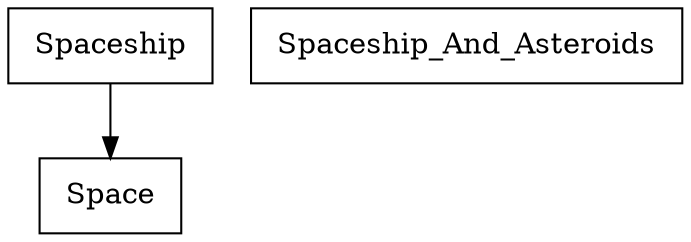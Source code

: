digraph {
Space [ label=" Space " shape= box ]
Spaceship [ label=" Spaceship " shape= box ]
Spaceship_And_Asteroids [ label=" Spaceship_And_Asteroids " shape= box ]

"Spaceship" -> "Space" []
}
